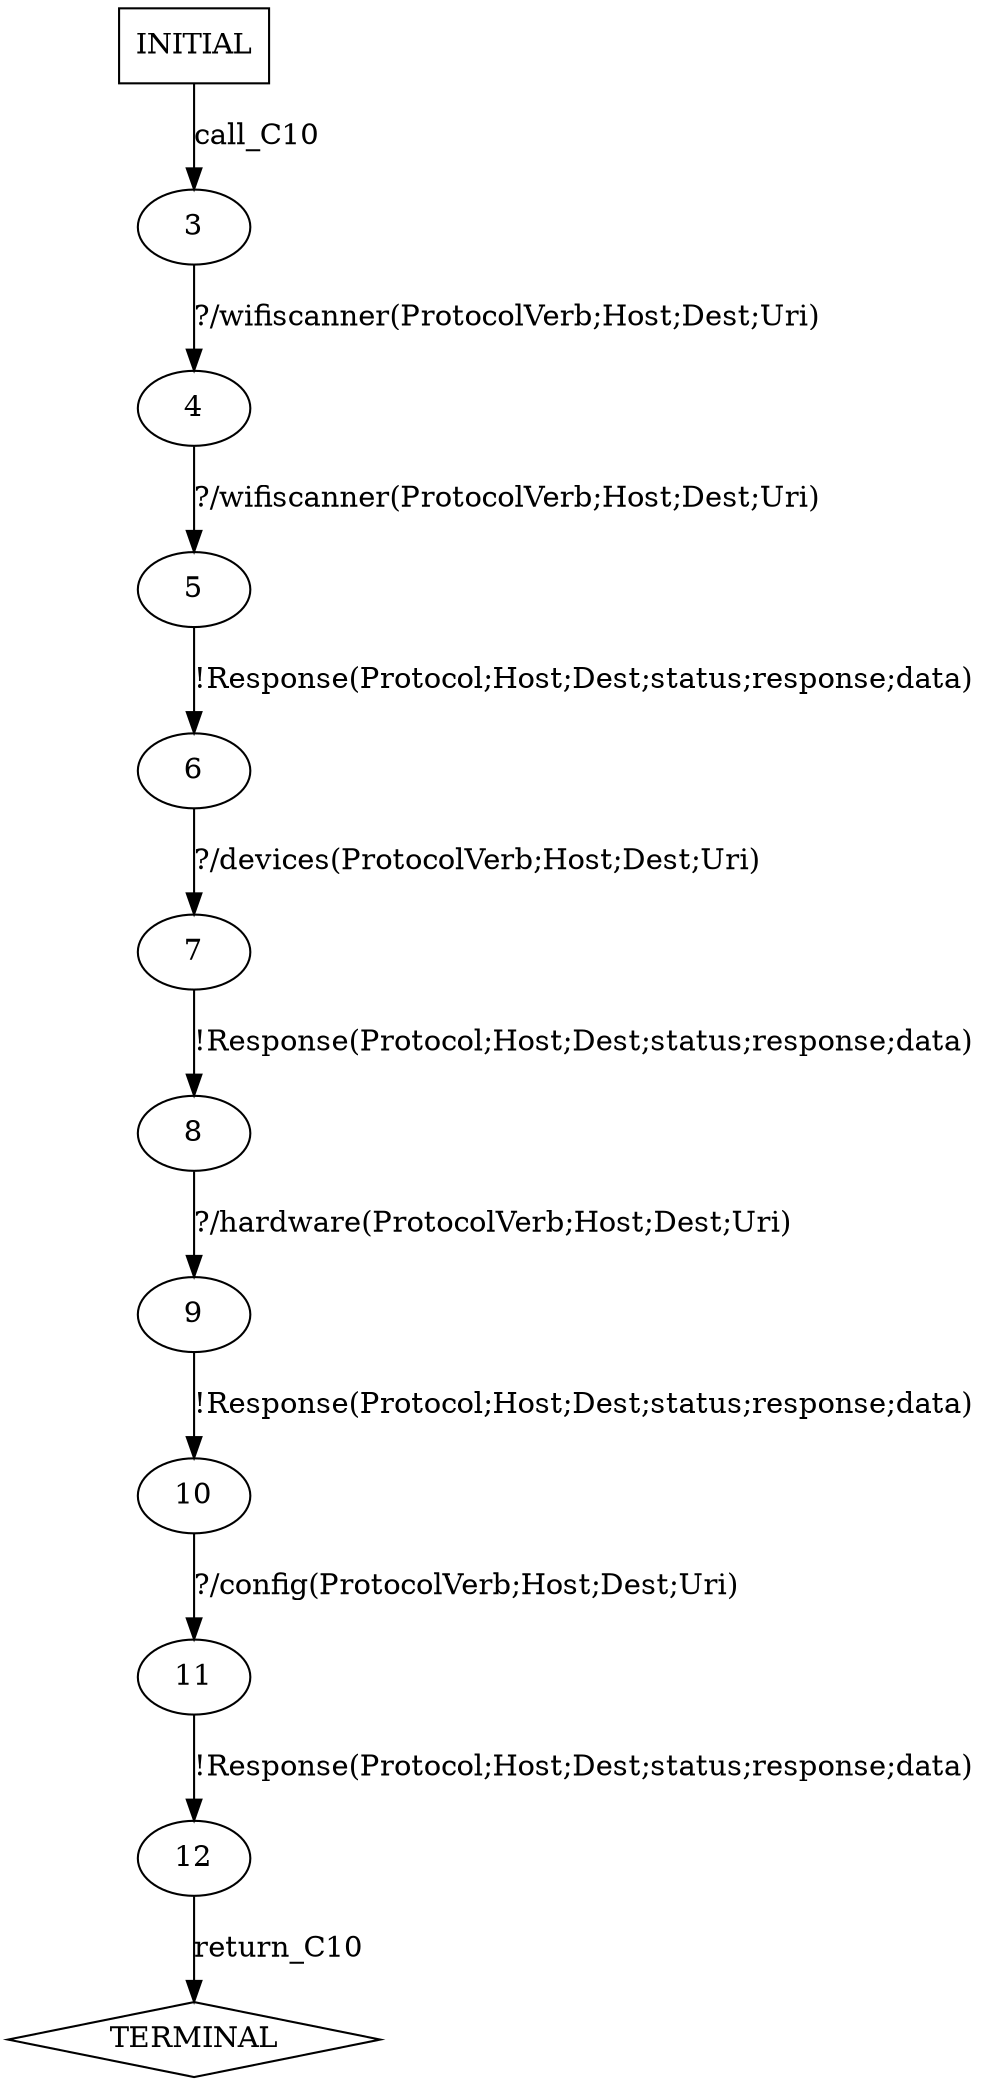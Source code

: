 digraph G {
  0 [label="INITIAL",shape=box];
  1 [label="TERMINAL",shape=diamond];
  3 [label="3"];
  4 [label="4"];
  5 [label="5"];
  6 [label="6"];
  7 [label="7"];
  8 [label="8"];
  9 [label="9"];
  10 [label="10"];
  11 [label="11"];
  12 [label="12"];
0->3  [label="call_C10"];
3->4 [label="?/wifiscanner(ProtocolVerb;Host;Dest;Uri)"];
4->5 [label="?/wifiscanner(ProtocolVerb;Host;Dest;Uri)"];
5->6 [label="!Response(Protocol;Host;Dest;status;response;data)"];
6->7 [label="?/devices(ProtocolVerb;Host;Dest;Uri)"];
7->8 [label="!Response(Protocol;Host;Dest;status;response;data)"];
8->9 [label="?/hardware(ProtocolVerb;Host;Dest;Uri)"];
9->10 [label="!Response(Protocol;Host;Dest;status;response;data)"];
10->11 [label="?/config(ProtocolVerb;Host;Dest;Uri)"];
11->12 [label="!Response(Protocol;Host;Dest;status;response;data)"];
12->1  [label="return_C10"];
}
